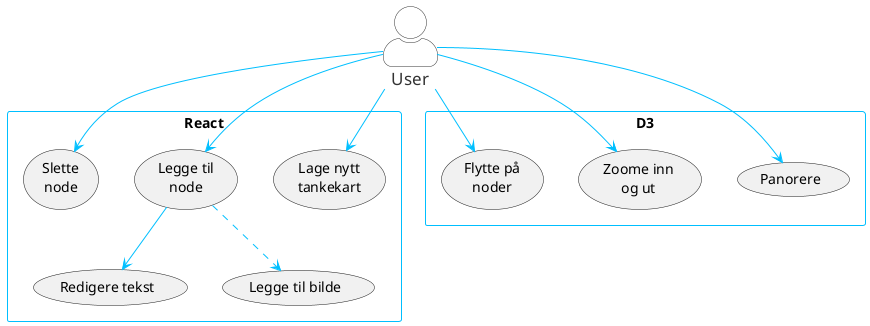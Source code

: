 @startuml
'https://plantuml.com/use-case-diagram

skinparam actorStyle awesome
skinparam sequence {
ArrowColor DeepSkyBlue
ActorBorderColor #333
LifeLineBorderColor blue
LifeLineBackgroundColor #A9DCDF

ParticipantBorderColor #333
ParticipantBackgroundColor white
ParticipantFontName Aapex
ParticipantFontSize 17
ParticipantFontColor #333

ActorBackgroundColor white
ActorFontColor #333
ActorFontSize 17
ActorFontName Aapex

GroupBorderColor deepskyblue
GroupFontName Aapex
GroupFontColor #333
}

rectangle "React" {
  usecase "Lage nytt\ntankekart" as New
  usecase "Legge til\nnode" as Add
  usecase "Slette\nnode" as Del
  usecase "Redigere tekst" as Edit
  usecase "Legge til bilde" as Pic
}

rectangle "D3" {
  usecase "Panorere" as Pan
  usecase "Zoome inn\nog ut" as Zoom
  usecase "Flytte på\nnoder" as Drag
}



User --> (New)
User --> (Pan)
User --> (Zoom)
User --> (Drag)
User --> (Add)
User --> (Del)
(Add) --> (Edit)
(Add) ..> (Pic)


/'note righ of Admin : This is an example.

:Main Admin: as Admin
(Use the application) as (Use)

note right of (Use)
A note can also
be on several lines
end note

note "This note is connected\nto several objects." as N2
(Start) .. N2
N2 .. (Use)'/
@enduml